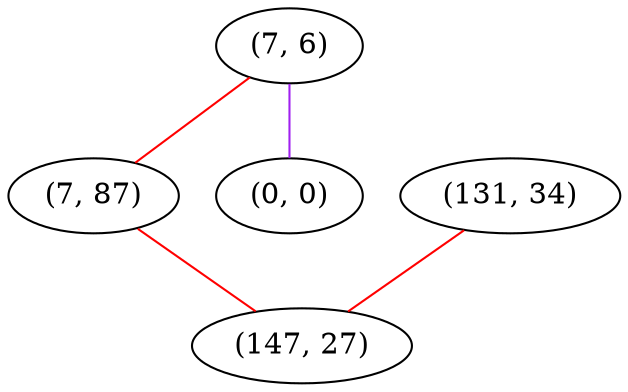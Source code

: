 graph "" {
"(7, 6)";
"(131, 34)";
"(7, 87)";
"(0, 0)";
"(147, 27)";
"(7, 6)" -- "(0, 0)"  [color=purple, key=0, weight=4];
"(7, 6)" -- "(7, 87)"  [color=red, key=0, weight=1];
"(131, 34)" -- "(147, 27)"  [color=red, key=0, weight=1];
"(7, 87)" -- "(147, 27)"  [color=red, key=0, weight=1];
}
